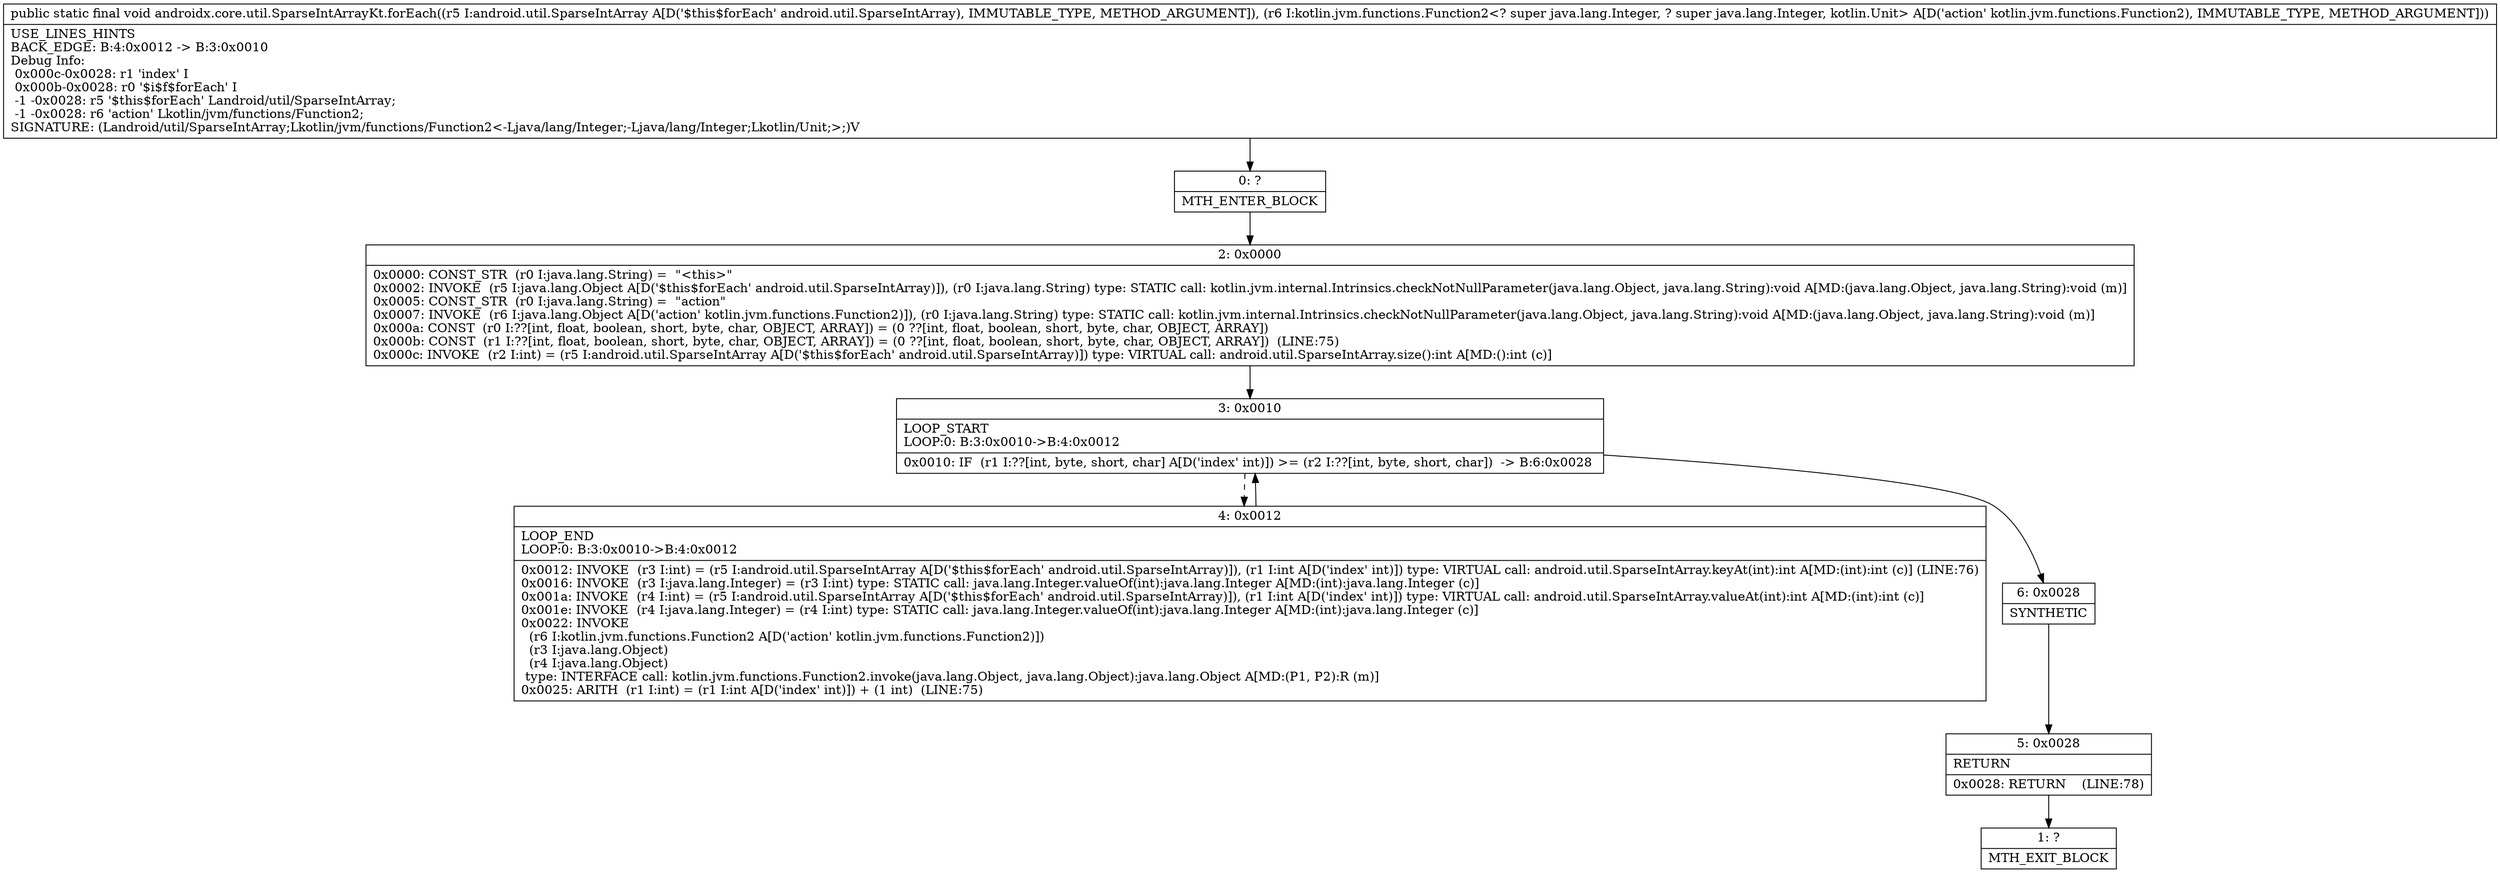digraph "CFG forandroidx.core.util.SparseIntArrayKt.forEach(Landroid\/util\/SparseIntArray;Lkotlin\/jvm\/functions\/Function2;)V" {
Node_0 [shape=record,label="{0\:\ ?|MTH_ENTER_BLOCK\l}"];
Node_2 [shape=record,label="{2\:\ 0x0000|0x0000: CONST_STR  (r0 I:java.lang.String) =  \"\<this\>\" \l0x0002: INVOKE  (r5 I:java.lang.Object A[D('$this$forEach' android.util.SparseIntArray)]), (r0 I:java.lang.String) type: STATIC call: kotlin.jvm.internal.Intrinsics.checkNotNullParameter(java.lang.Object, java.lang.String):void A[MD:(java.lang.Object, java.lang.String):void (m)]\l0x0005: CONST_STR  (r0 I:java.lang.String) =  \"action\" \l0x0007: INVOKE  (r6 I:java.lang.Object A[D('action' kotlin.jvm.functions.Function2)]), (r0 I:java.lang.String) type: STATIC call: kotlin.jvm.internal.Intrinsics.checkNotNullParameter(java.lang.Object, java.lang.String):void A[MD:(java.lang.Object, java.lang.String):void (m)]\l0x000a: CONST  (r0 I:??[int, float, boolean, short, byte, char, OBJECT, ARRAY]) = (0 ??[int, float, boolean, short, byte, char, OBJECT, ARRAY]) \l0x000b: CONST  (r1 I:??[int, float, boolean, short, byte, char, OBJECT, ARRAY]) = (0 ??[int, float, boolean, short, byte, char, OBJECT, ARRAY])  (LINE:75)\l0x000c: INVOKE  (r2 I:int) = (r5 I:android.util.SparseIntArray A[D('$this$forEach' android.util.SparseIntArray)]) type: VIRTUAL call: android.util.SparseIntArray.size():int A[MD:():int (c)]\l}"];
Node_3 [shape=record,label="{3\:\ 0x0010|LOOP_START\lLOOP:0: B:3:0x0010\-\>B:4:0x0012\l|0x0010: IF  (r1 I:??[int, byte, short, char] A[D('index' int)]) \>= (r2 I:??[int, byte, short, char])  \-\> B:6:0x0028 \l}"];
Node_4 [shape=record,label="{4\:\ 0x0012|LOOP_END\lLOOP:0: B:3:0x0010\-\>B:4:0x0012\l|0x0012: INVOKE  (r3 I:int) = (r5 I:android.util.SparseIntArray A[D('$this$forEach' android.util.SparseIntArray)]), (r1 I:int A[D('index' int)]) type: VIRTUAL call: android.util.SparseIntArray.keyAt(int):int A[MD:(int):int (c)] (LINE:76)\l0x0016: INVOKE  (r3 I:java.lang.Integer) = (r3 I:int) type: STATIC call: java.lang.Integer.valueOf(int):java.lang.Integer A[MD:(int):java.lang.Integer (c)]\l0x001a: INVOKE  (r4 I:int) = (r5 I:android.util.SparseIntArray A[D('$this$forEach' android.util.SparseIntArray)]), (r1 I:int A[D('index' int)]) type: VIRTUAL call: android.util.SparseIntArray.valueAt(int):int A[MD:(int):int (c)]\l0x001e: INVOKE  (r4 I:java.lang.Integer) = (r4 I:int) type: STATIC call: java.lang.Integer.valueOf(int):java.lang.Integer A[MD:(int):java.lang.Integer (c)]\l0x0022: INVOKE  \l  (r6 I:kotlin.jvm.functions.Function2 A[D('action' kotlin.jvm.functions.Function2)])\l  (r3 I:java.lang.Object)\l  (r4 I:java.lang.Object)\l type: INTERFACE call: kotlin.jvm.functions.Function2.invoke(java.lang.Object, java.lang.Object):java.lang.Object A[MD:(P1, P2):R (m)]\l0x0025: ARITH  (r1 I:int) = (r1 I:int A[D('index' int)]) + (1 int)  (LINE:75)\l}"];
Node_6 [shape=record,label="{6\:\ 0x0028|SYNTHETIC\l}"];
Node_5 [shape=record,label="{5\:\ 0x0028|RETURN\l|0x0028: RETURN    (LINE:78)\l}"];
Node_1 [shape=record,label="{1\:\ ?|MTH_EXIT_BLOCK\l}"];
MethodNode[shape=record,label="{public static final void androidx.core.util.SparseIntArrayKt.forEach((r5 I:android.util.SparseIntArray A[D('$this$forEach' android.util.SparseIntArray), IMMUTABLE_TYPE, METHOD_ARGUMENT]), (r6 I:kotlin.jvm.functions.Function2\<? super java.lang.Integer, ? super java.lang.Integer, kotlin.Unit\> A[D('action' kotlin.jvm.functions.Function2), IMMUTABLE_TYPE, METHOD_ARGUMENT]))  | USE_LINES_HINTS\lBACK_EDGE: B:4:0x0012 \-\> B:3:0x0010\lDebug Info:\l  0x000c\-0x0028: r1 'index' I\l  0x000b\-0x0028: r0 '$i$f$forEach' I\l  \-1 \-0x0028: r5 '$this$forEach' Landroid\/util\/SparseIntArray;\l  \-1 \-0x0028: r6 'action' Lkotlin\/jvm\/functions\/Function2;\lSIGNATURE: (Landroid\/util\/SparseIntArray;Lkotlin\/jvm\/functions\/Function2\<\-Ljava\/lang\/Integer;\-Ljava\/lang\/Integer;Lkotlin\/Unit;\>;)V\l}"];
MethodNode -> Node_0;Node_0 -> Node_2;
Node_2 -> Node_3;
Node_3 -> Node_4[style=dashed];
Node_3 -> Node_6;
Node_4 -> Node_3;
Node_6 -> Node_5;
Node_5 -> Node_1;
}

